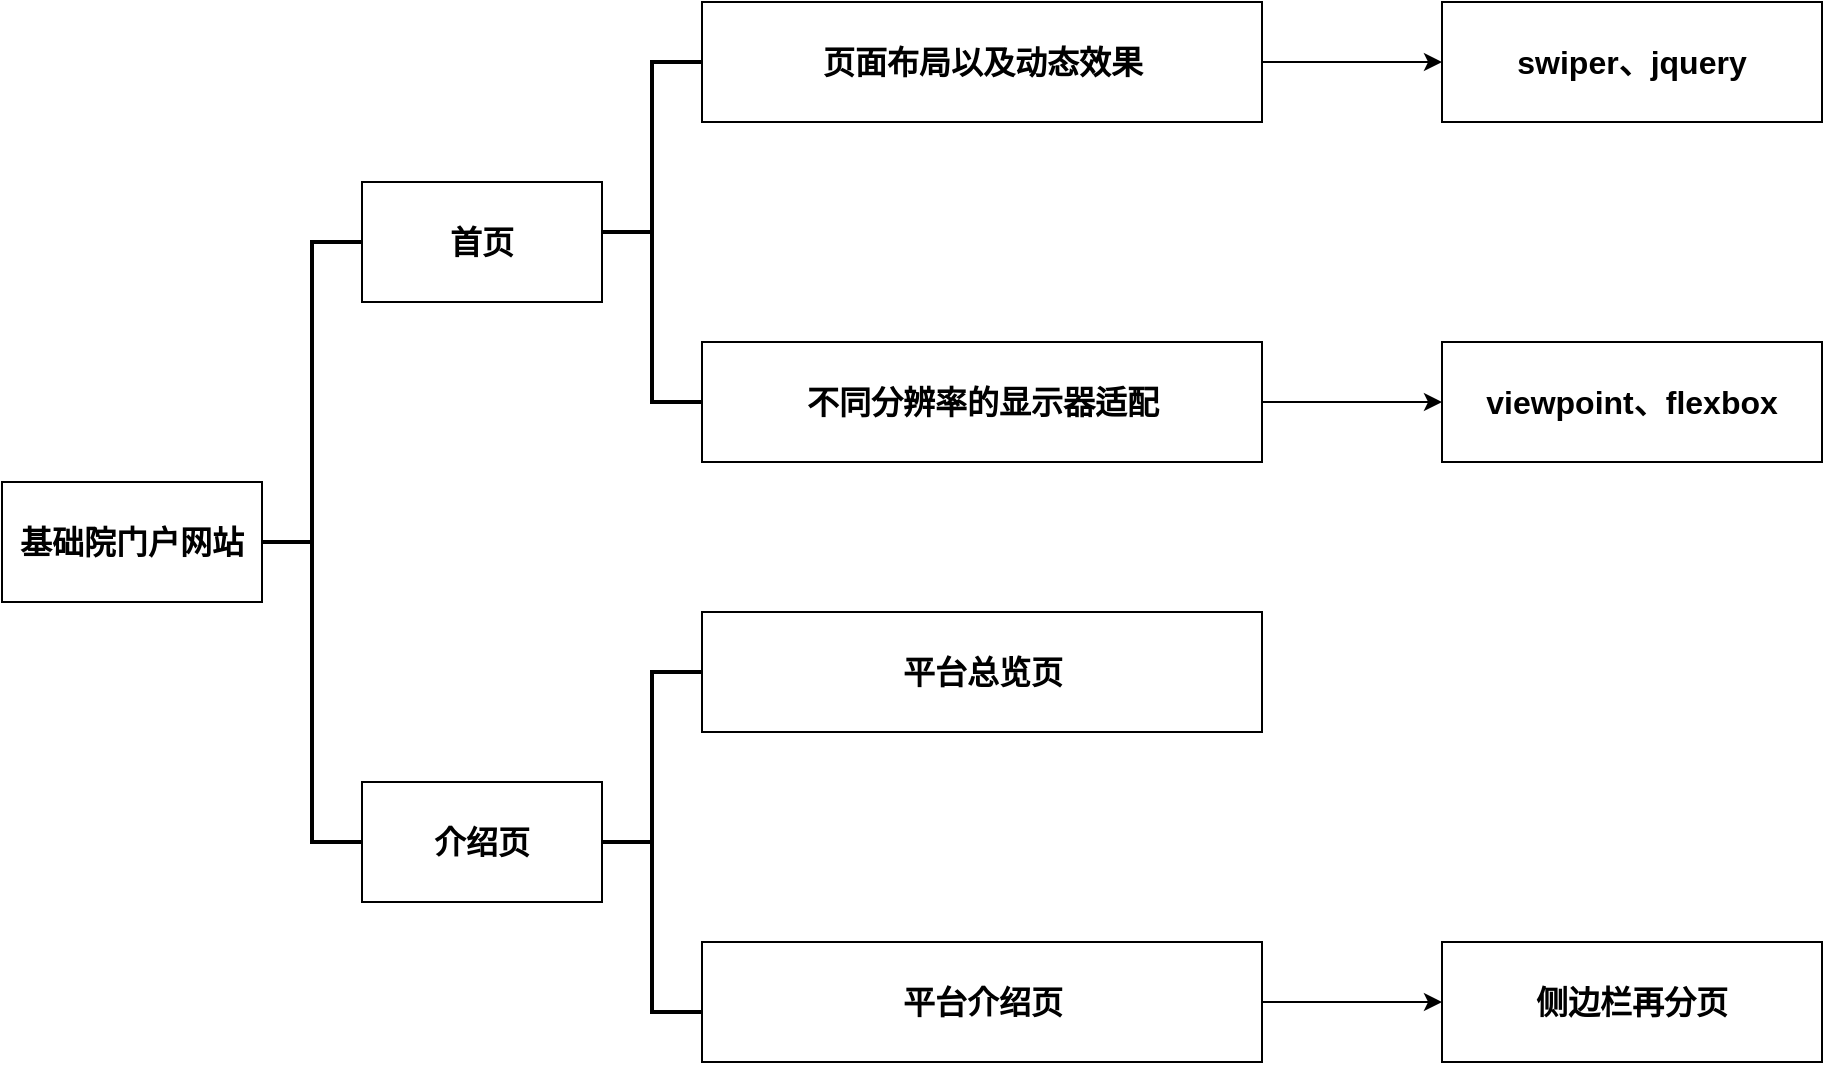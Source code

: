 <mxfile version="25.0.3">
  <diagram name="第 1 页" id="1FPB_CQj8W2GkZ4Zs6Ha">
    <mxGraphModel dx="2074" dy="1118" grid="1" gridSize="10" guides="1" tooltips="1" connect="1" arrows="1" fold="1" page="1" pageScale="1" pageWidth="1169" pageHeight="1654" math="0" shadow="0">
      <root>
        <mxCell id="0" />
        <mxCell id="1" parent="0" />
        <mxCell id="CN7pYSeJiUtaSrrDx2DG-7" value="基础院门户网站" style="rounded=0;whiteSpace=wrap;html=1;fontStyle=1;fontSize=16;" vertex="1" parent="1">
          <mxGeometry x="70" y="500" width="130" height="60" as="geometry" />
        </mxCell>
        <mxCell id="CN7pYSeJiUtaSrrDx2DG-8" value="" style="strokeWidth=2;html=1;shape=mxgraph.flowchart.annotation_2;align=left;labelPosition=right;pointerEvents=1;" vertex="1" parent="1">
          <mxGeometry x="200" y="380" width="50" height="300" as="geometry" />
        </mxCell>
        <mxCell id="CN7pYSeJiUtaSrrDx2DG-10" value="首页" style="rounded=0;whiteSpace=wrap;html=1;fontSize=16;fontStyle=1" vertex="1" parent="1">
          <mxGeometry x="250" y="350" width="120" height="60" as="geometry" />
        </mxCell>
        <mxCell id="CN7pYSeJiUtaSrrDx2DG-11" value="介绍页" style="rounded=0;whiteSpace=wrap;html=1;fontStyle=1;fontSize=16;" vertex="1" parent="1">
          <mxGeometry x="250" y="650" width="120" height="60" as="geometry" />
        </mxCell>
        <mxCell id="CN7pYSeJiUtaSrrDx2DG-12" value="" style="strokeWidth=2;html=1;shape=mxgraph.flowchart.annotation_2;align=left;labelPosition=right;pointerEvents=1;" vertex="1" parent="1">
          <mxGeometry x="370" y="290" width="50" height="170" as="geometry" />
        </mxCell>
        <mxCell id="CN7pYSeJiUtaSrrDx2DG-14" value="" style="strokeWidth=2;html=1;shape=mxgraph.flowchart.annotation_2;align=left;labelPosition=right;pointerEvents=1;" vertex="1" parent="1">
          <mxGeometry x="370" y="595" width="50" height="170" as="geometry" />
        </mxCell>
        <mxCell id="CN7pYSeJiUtaSrrDx2DG-28" value="" style="edgeStyle=orthogonalEdgeStyle;rounded=0;orthogonalLoop=1;jettySize=auto;html=1;" edge="1" parent="1" source="CN7pYSeJiUtaSrrDx2DG-16" target="CN7pYSeJiUtaSrrDx2DG-27">
          <mxGeometry relative="1" as="geometry" />
        </mxCell>
        <mxCell id="CN7pYSeJiUtaSrrDx2DG-16" value="不同分辨率的显示器适配" style="verticalLabelPosition=middle;verticalAlign=middle;html=1;shape=mxgraph.basic.rect;fillColor2=none;strokeWidth=1;size=20;indent=5;labelPosition=center;align=center;fontSize=16;fontStyle=1" vertex="1" parent="1">
          <mxGeometry x="420" y="430" width="280" height="60" as="geometry" />
        </mxCell>
        <mxCell id="CN7pYSeJiUtaSrrDx2DG-26" value="" style="edgeStyle=orthogonalEdgeStyle;rounded=0;orthogonalLoop=1;jettySize=auto;html=1;" edge="1" parent="1" source="CN7pYSeJiUtaSrrDx2DG-17" target="CN7pYSeJiUtaSrrDx2DG-25">
          <mxGeometry relative="1" as="geometry" />
        </mxCell>
        <mxCell id="CN7pYSeJiUtaSrrDx2DG-17" value="页面布局以及动态效果" style="verticalLabelPosition=middle;verticalAlign=middle;html=1;shape=mxgraph.basic.rect;fillColor2=none;strokeWidth=1;size=20;indent=5;labelPosition=center;align=center;fontSize=16;fontStyle=1" vertex="1" parent="1">
          <mxGeometry x="420" y="260" width="280" height="60" as="geometry" />
        </mxCell>
        <mxCell id="CN7pYSeJiUtaSrrDx2DG-23" value="平台总览页" style="verticalLabelPosition=middle;verticalAlign=middle;html=1;shape=mxgraph.basic.rect;fillColor2=none;strokeWidth=1;size=20;indent=5;labelPosition=center;align=center;fontSize=16;fontStyle=1" vertex="1" parent="1">
          <mxGeometry x="420" y="565" width="280" height="60" as="geometry" />
        </mxCell>
        <mxCell id="CN7pYSeJiUtaSrrDx2DG-32" value="" style="edgeStyle=orthogonalEdgeStyle;rounded=0;orthogonalLoop=1;jettySize=auto;html=1;" edge="1" parent="1" source="CN7pYSeJiUtaSrrDx2DG-24" target="CN7pYSeJiUtaSrrDx2DG-31">
          <mxGeometry relative="1" as="geometry" />
        </mxCell>
        <mxCell id="CN7pYSeJiUtaSrrDx2DG-24" value="平台介绍页" style="verticalLabelPosition=middle;verticalAlign=middle;html=1;shape=mxgraph.basic.rect;fillColor2=none;strokeWidth=1;size=20;indent=5;fontSize=16;labelPosition=center;align=center;fontStyle=1" vertex="1" parent="1">
          <mxGeometry x="420" y="730" width="280" height="60" as="geometry" />
        </mxCell>
        <mxCell id="CN7pYSeJiUtaSrrDx2DG-25" value="swiper、jquery" style="whiteSpace=wrap;html=1;fontSize=16;strokeWidth=1;fontStyle=1;" vertex="1" parent="1">
          <mxGeometry x="790" y="260" width="190" height="60" as="geometry" />
        </mxCell>
        <mxCell id="CN7pYSeJiUtaSrrDx2DG-27" value="viewpoint、flexbox" style="whiteSpace=wrap;html=1;fontSize=16;strokeWidth=1;fontStyle=1;" vertex="1" parent="1">
          <mxGeometry x="790" y="430" width="190" height="60" as="geometry" />
        </mxCell>
        <mxCell id="CN7pYSeJiUtaSrrDx2DG-31" value="侧边栏再分页" style="whiteSpace=wrap;html=1;fontSize=16;strokeWidth=1;fontStyle=1;" vertex="1" parent="1">
          <mxGeometry x="790" y="730" width="190" height="60" as="geometry" />
        </mxCell>
      </root>
    </mxGraphModel>
  </diagram>
</mxfile>
